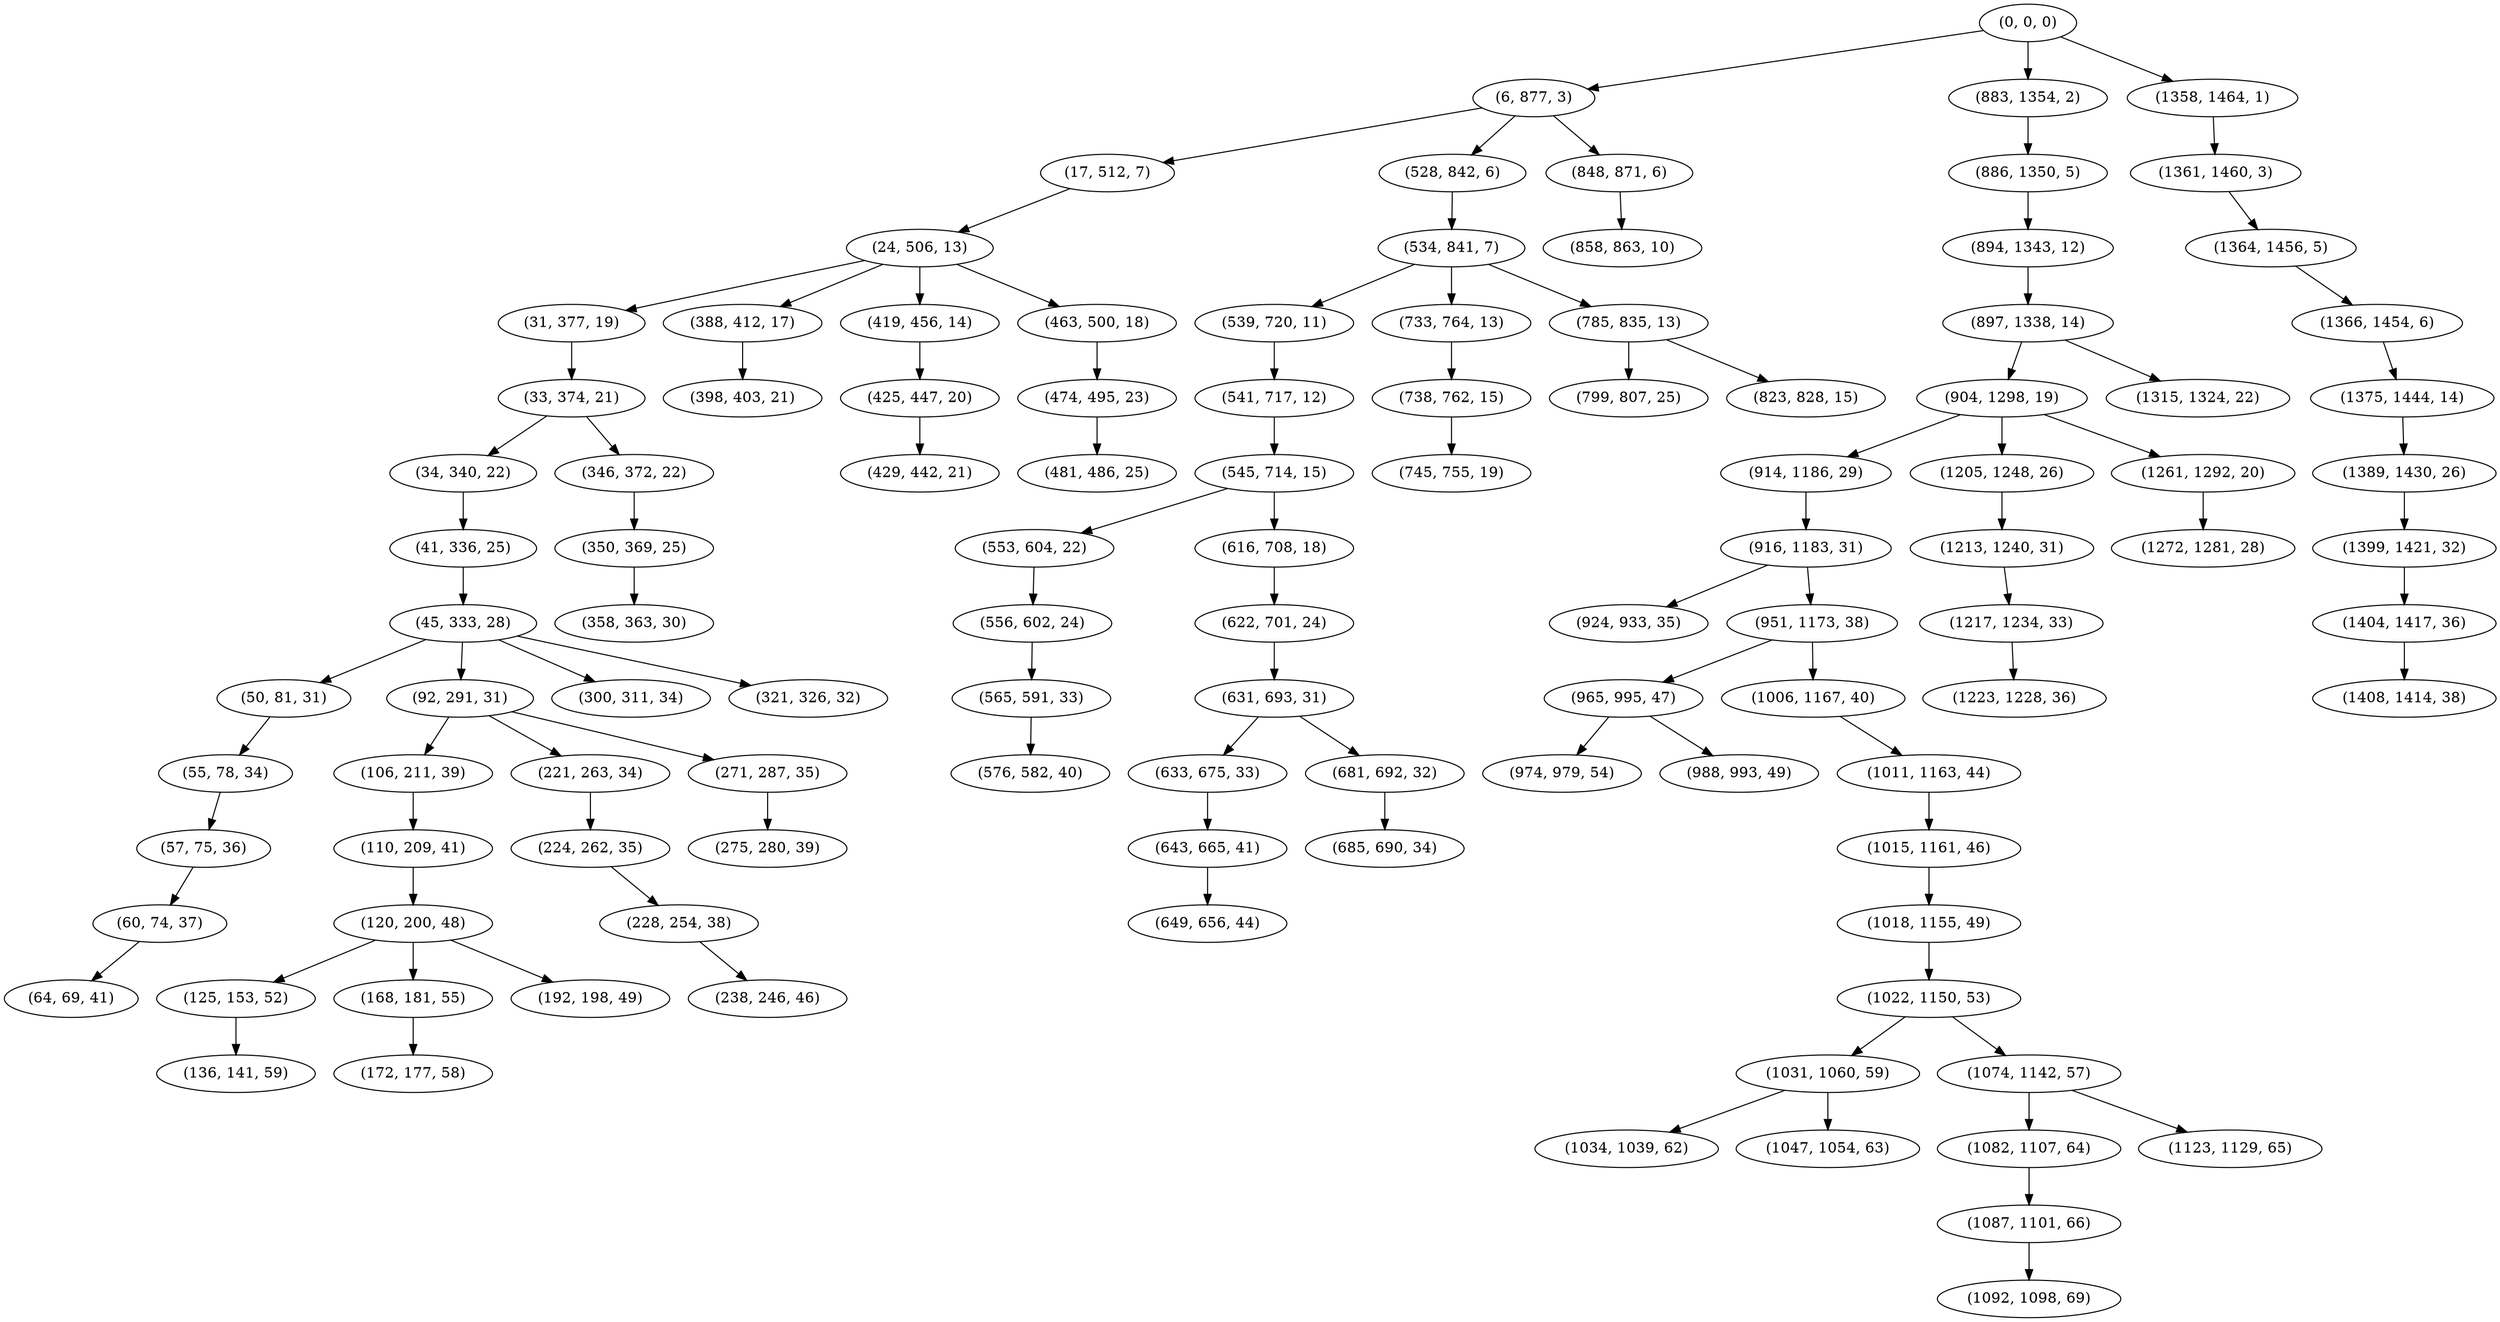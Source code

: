 digraph tree {
    "(0, 0, 0)";
    "(6, 877, 3)";
    "(17, 512, 7)";
    "(24, 506, 13)";
    "(31, 377, 19)";
    "(33, 374, 21)";
    "(34, 340, 22)";
    "(41, 336, 25)";
    "(45, 333, 28)";
    "(50, 81, 31)";
    "(55, 78, 34)";
    "(57, 75, 36)";
    "(60, 74, 37)";
    "(64, 69, 41)";
    "(92, 291, 31)";
    "(106, 211, 39)";
    "(110, 209, 41)";
    "(120, 200, 48)";
    "(125, 153, 52)";
    "(136, 141, 59)";
    "(168, 181, 55)";
    "(172, 177, 58)";
    "(192, 198, 49)";
    "(221, 263, 34)";
    "(224, 262, 35)";
    "(228, 254, 38)";
    "(238, 246, 46)";
    "(271, 287, 35)";
    "(275, 280, 39)";
    "(300, 311, 34)";
    "(321, 326, 32)";
    "(346, 372, 22)";
    "(350, 369, 25)";
    "(358, 363, 30)";
    "(388, 412, 17)";
    "(398, 403, 21)";
    "(419, 456, 14)";
    "(425, 447, 20)";
    "(429, 442, 21)";
    "(463, 500, 18)";
    "(474, 495, 23)";
    "(481, 486, 25)";
    "(528, 842, 6)";
    "(534, 841, 7)";
    "(539, 720, 11)";
    "(541, 717, 12)";
    "(545, 714, 15)";
    "(553, 604, 22)";
    "(556, 602, 24)";
    "(565, 591, 33)";
    "(576, 582, 40)";
    "(616, 708, 18)";
    "(622, 701, 24)";
    "(631, 693, 31)";
    "(633, 675, 33)";
    "(643, 665, 41)";
    "(649, 656, 44)";
    "(681, 692, 32)";
    "(685, 690, 34)";
    "(733, 764, 13)";
    "(738, 762, 15)";
    "(745, 755, 19)";
    "(785, 835, 13)";
    "(799, 807, 25)";
    "(823, 828, 15)";
    "(848, 871, 6)";
    "(858, 863, 10)";
    "(883, 1354, 2)";
    "(886, 1350, 5)";
    "(894, 1343, 12)";
    "(897, 1338, 14)";
    "(904, 1298, 19)";
    "(914, 1186, 29)";
    "(916, 1183, 31)";
    "(924, 933, 35)";
    "(951, 1173, 38)";
    "(965, 995, 47)";
    "(974, 979, 54)";
    "(988, 993, 49)";
    "(1006, 1167, 40)";
    "(1011, 1163, 44)";
    "(1015, 1161, 46)";
    "(1018, 1155, 49)";
    "(1022, 1150, 53)";
    "(1031, 1060, 59)";
    "(1034, 1039, 62)";
    "(1047, 1054, 63)";
    "(1074, 1142, 57)";
    "(1082, 1107, 64)";
    "(1087, 1101, 66)";
    "(1092, 1098, 69)";
    "(1123, 1129, 65)";
    "(1205, 1248, 26)";
    "(1213, 1240, 31)";
    "(1217, 1234, 33)";
    "(1223, 1228, 36)";
    "(1261, 1292, 20)";
    "(1272, 1281, 28)";
    "(1315, 1324, 22)";
    "(1358, 1464, 1)";
    "(1361, 1460, 3)";
    "(1364, 1456, 5)";
    "(1366, 1454, 6)";
    "(1375, 1444, 14)";
    "(1389, 1430, 26)";
    "(1399, 1421, 32)";
    "(1404, 1417, 36)";
    "(1408, 1414, 38)";
    "(0, 0, 0)" -> "(6, 877, 3)";
    "(0, 0, 0)" -> "(883, 1354, 2)";
    "(0, 0, 0)" -> "(1358, 1464, 1)";
    "(6, 877, 3)" -> "(17, 512, 7)";
    "(6, 877, 3)" -> "(528, 842, 6)";
    "(6, 877, 3)" -> "(848, 871, 6)";
    "(17, 512, 7)" -> "(24, 506, 13)";
    "(24, 506, 13)" -> "(31, 377, 19)";
    "(24, 506, 13)" -> "(388, 412, 17)";
    "(24, 506, 13)" -> "(419, 456, 14)";
    "(24, 506, 13)" -> "(463, 500, 18)";
    "(31, 377, 19)" -> "(33, 374, 21)";
    "(33, 374, 21)" -> "(34, 340, 22)";
    "(33, 374, 21)" -> "(346, 372, 22)";
    "(34, 340, 22)" -> "(41, 336, 25)";
    "(41, 336, 25)" -> "(45, 333, 28)";
    "(45, 333, 28)" -> "(50, 81, 31)";
    "(45, 333, 28)" -> "(92, 291, 31)";
    "(45, 333, 28)" -> "(300, 311, 34)";
    "(45, 333, 28)" -> "(321, 326, 32)";
    "(50, 81, 31)" -> "(55, 78, 34)";
    "(55, 78, 34)" -> "(57, 75, 36)";
    "(57, 75, 36)" -> "(60, 74, 37)";
    "(60, 74, 37)" -> "(64, 69, 41)";
    "(92, 291, 31)" -> "(106, 211, 39)";
    "(92, 291, 31)" -> "(221, 263, 34)";
    "(92, 291, 31)" -> "(271, 287, 35)";
    "(106, 211, 39)" -> "(110, 209, 41)";
    "(110, 209, 41)" -> "(120, 200, 48)";
    "(120, 200, 48)" -> "(125, 153, 52)";
    "(120, 200, 48)" -> "(168, 181, 55)";
    "(120, 200, 48)" -> "(192, 198, 49)";
    "(125, 153, 52)" -> "(136, 141, 59)";
    "(168, 181, 55)" -> "(172, 177, 58)";
    "(221, 263, 34)" -> "(224, 262, 35)";
    "(224, 262, 35)" -> "(228, 254, 38)";
    "(228, 254, 38)" -> "(238, 246, 46)";
    "(271, 287, 35)" -> "(275, 280, 39)";
    "(346, 372, 22)" -> "(350, 369, 25)";
    "(350, 369, 25)" -> "(358, 363, 30)";
    "(388, 412, 17)" -> "(398, 403, 21)";
    "(419, 456, 14)" -> "(425, 447, 20)";
    "(425, 447, 20)" -> "(429, 442, 21)";
    "(463, 500, 18)" -> "(474, 495, 23)";
    "(474, 495, 23)" -> "(481, 486, 25)";
    "(528, 842, 6)" -> "(534, 841, 7)";
    "(534, 841, 7)" -> "(539, 720, 11)";
    "(534, 841, 7)" -> "(733, 764, 13)";
    "(534, 841, 7)" -> "(785, 835, 13)";
    "(539, 720, 11)" -> "(541, 717, 12)";
    "(541, 717, 12)" -> "(545, 714, 15)";
    "(545, 714, 15)" -> "(553, 604, 22)";
    "(545, 714, 15)" -> "(616, 708, 18)";
    "(553, 604, 22)" -> "(556, 602, 24)";
    "(556, 602, 24)" -> "(565, 591, 33)";
    "(565, 591, 33)" -> "(576, 582, 40)";
    "(616, 708, 18)" -> "(622, 701, 24)";
    "(622, 701, 24)" -> "(631, 693, 31)";
    "(631, 693, 31)" -> "(633, 675, 33)";
    "(631, 693, 31)" -> "(681, 692, 32)";
    "(633, 675, 33)" -> "(643, 665, 41)";
    "(643, 665, 41)" -> "(649, 656, 44)";
    "(681, 692, 32)" -> "(685, 690, 34)";
    "(733, 764, 13)" -> "(738, 762, 15)";
    "(738, 762, 15)" -> "(745, 755, 19)";
    "(785, 835, 13)" -> "(799, 807, 25)";
    "(785, 835, 13)" -> "(823, 828, 15)";
    "(848, 871, 6)" -> "(858, 863, 10)";
    "(883, 1354, 2)" -> "(886, 1350, 5)";
    "(886, 1350, 5)" -> "(894, 1343, 12)";
    "(894, 1343, 12)" -> "(897, 1338, 14)";
    "(897, 1338, 14)" -> "(904, 1298, 19)";
    "(897, 1338, 14)" -> "(1315, 1324, 22)";
    "(904, 1298, 19)" -> "(914, 1186, 29)";
    "(904, 1298, 19)" -> "(1205, 1248, 26)";
    "(904, 1298, 19)" -> "(1261, 1292, 20)";
    "(914, 1186, 29)" -> "(916, 1183, 31)";
    "(916, 1183, 31)" -> "(924, 933, 35)";
    "(916, 1183, 31)" -> "(951, 1173, 38)";
    "(951, 1173, 38)" -> "(965, 995, 47)";
    "(951, 1173, 38)" -> "(1006, 1167, 40)";
    "(965, 995, 47)" -> "(974, 979, 54)";
    "(965, 995, 47)" -> "(988, 993, 49)";
    "(1006, 1167, 40)" -> "(1011, 1163, 44)";
    "(1011, 1163, 44)" -> "(1015, 1161, 46)";
    "(1015, 1161, 46)" -> "(1018, 1155, 49)";
    "(1018, 1155, 49)" -> "(1022, 1150, 53)";
    "(1022, 1150, 53)" -> "(1031, 1060, 59)";
    "(1022, 1150, 53)" -> "(1074, 1142, 57)";
    "(1031, 1060, 59)" -> "(1034, 1039, 62)";
    "(1031, 1060, 59)" -> "(1047, 1054, 63)";
    "(1074, 1142, 57)" -> "(1082, 1107, 64)";
    "(1074, 1142, 57)" -> "(1123, 1129, 65)";
    "(1082, 1107, 64)" -> "(1087, 1101, 66)";
    "(1087, 1101, 66)" -> "(1092, 1098, 69)";
    "(1205, 1248, 26)" -> "(1213, 1240, 31)";
    "(1213, 1240, 31)" -> "(1217, 1234, 33)";
    "(1217, 1234, 33)" -> "(1223, 1228, 36)";
    "(1261, 1292, 20)" -> "(1272, 1281, 28)";
    "(1358, 1464, 1)" -> "(1361, 1460, 3)";
    "(1361, 1460, 3)" -> "(1364, 1456, 5)";
    "(1364, 1456, 5)" -> "(1366, 1454, 6)";
    "(1366, 1454, 6)" -> "(1375, 1444, 14)";
    "(1375, 1444, 14)" -> "(1389, 1430, 26)";
    "(1389, 1430, 26)" -> "(1399, 1421, 32)";
    "(1399, 1421, 32)" -> "(1404, 1417, 36)";
    "(1404, 1417, 36)" -> "(1408, 1414, 38)";
}
